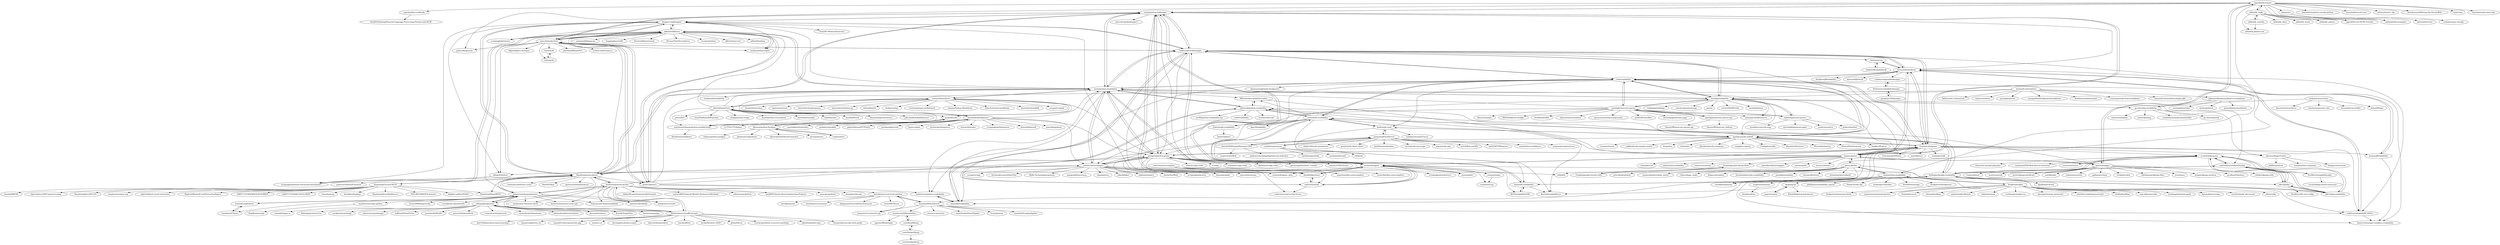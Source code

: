 digraph G {
"japerk/nltk3-cookbook" -> "PacktPublishing/Natural-Language-Processing-Python-and-NLTK"
"dragnet-org/dragnet" -> "adbar/trafilatura"
"dragnet-org/dragnet" -> "dalab/web2text"
"dragnet-org/dragnet" -> "seomoz/dragnet_data"
"dragnet-org/dragnet" -> "miso-belica/jusText"
"dragnet-org/dragnet" -> "misja/python-boilerpipe"
"dragnet-org/dragnet" -> "scrapinghub/extruct" ["e"=1]
"dragnet-org/dragnet" -> "scrapinghub/article-extraction-benchmark"
"dragnet-org/dragnet" -> "buriy/python-readability"
"dragnet-org/dragnet" -> "TeamHG-Memex/html-text" ["e"=1]
"dragnet-org/dragnet" -> "weblyzard/inscriptis"
"dragnet-org/dragnet" -> "fhamborg/news-please"
"dragnet-org/dragnet" -> "kohlschutter/boilerpipe"
"postlight/mercury-parser" -> "mozilla/readability"
"postlight/mercury-parser" -> "postlight/mercury-parser-api"
"postlight/mercury-parser" -> "luin/readability"
"postlight/mercury-parser" -> "nextapps-de/flexsearch" ["e"=1]
"postlight/mercury-parser" -> "pirate/ArchiveBox" ["e"=1]
"postlight/mercury-parser" -> "instantpage/instant.page" ["e"=1]
"postlight/mercury-parser" -> "ndaidong/article-parser"
"postlight/mercury-parser" -> "buriy/python-readability"
"postlight/mercury-parser" -> "klaussinani/qoa" ["e"=1]
"postlight/mercury-parser" -> "RSS-Bridge/rss-bridge" ["e"=1]
"postlight/mercury-parser" -> "codelucas/newspaper"
"postlight/mercury-parser" -> "ageitgey/node-unfluff"
"postlight/mercury-parser" -> "feedbin/feedbin" ["e"=1]
"postlight/mercury-parser" -> "domchristie/turndown" ["e"=1]
"postlight/mercury-parser" -> "spencermountain/compromise" ["e"=1]
"fhamborg/news-please" -> "fhamborg/Giveme5W1H"
"fhamborg/news-please" -> "codelucas/newspaper"
"fhamborg/news-please" -> "adbar/trafilatura"
"fhamborg/news-please" -> "fhamborg/NewsMTSC"
"fhamborg/news-please" -> "buriy/python-readability"
"fhamborg/news-please" -> "santhoshse7en/news-fetch"
"fhamborg/news-please" -> "commoncrawl/news-crawl" ["e"=1]
"fhamborg/news-please" -> "dragnet-org/dragnet"
"fhamborg/news-please" -> "flairNLP/flair" ["e"=1]
"fhamborg/news-please" -> "kotartemiy/pygooglenews"
"fhamborg/news-please" -> "scrapinghub/article-extraction-benchmark"
"fhamborg/news-please" -> "goose3/goose3"
"fhamborg/news-please" -> "miso-belica/jusText"
"fhamborg/news-please" -> "kotartemiy/newscatcher"
"fhamborg/news-please" -> "openeventdata/mordecai" ["e"=1]
"mattlisiv/newsapi-python" -> "SlapBot/newsapi"
"ageitgey/node-unfluff" -> "bndr/node-read"
"ageitgey/node-unfluff" -> "jbrooksuk/node-summary" ["e"=1]
"ageitgey/node-unfluff" -> "ruipgil/scraperjs" ["e"=1]
"ageitgey/node-unfluff" -> "luin/readability"
"ageitgey/node-unfluff" -> "Flolagale/mailin" ["e"=1]
"ageitgey/node-unfluff" -> "dbashford/textract" ["e"=1]
"ageitgey/node-unfluff" -> "Wisembly/basil.js" ["e"=1]
"ageitgey/node-unfluff" -> "GravityLabs/goose"
"ageitgey/node-unfluff" -> "NaturalNode/natural" ["e"=1]
"ageitgey/node-unfluff" -> "loadfive/Knwl.js" ["e"=1]
"ageitgey/node-unfluff" -> "wooorm/retext" ["e"=1]
"ageitgey/node-unfluff" -> "grangier/python-goose"
"ageitgey/node-unfluff" -> "cgiffard/node-simplecrawler" ["e"=1]
"ageitgey/node-unfluff" -> "duojs/duo" ["e"=1]
"ageitgey/node-unfluff" -> "rdio/jsfmt" ["e"=1]
"mozilla/readability" -> "luin/readability"
"mozilla/readability" -> "postlight/mercury-parser"
"mozilla/readability" -> "buriy/python-readability"
"mozilla/readability" -> "codelucas/newspaper"
"mozilla/readability" -> "automerge/automerge" ["e"=1]
"mozilla/readability" -> "ndaidong/article-parser"
"mozilla/readability" -> "kohlschutter/boilerpipe"
"mozilla/readability" -> "go-shiori/go-readability"
"mozilla/readability" -> "ageitgey/node-unfluff"
"mozilla/readability" -> "andreskrey/readability.php"
"mozilla/readability" -> "yjs/yjs" ["e"=1]
"mozilla/readability" -> "cure53/DOMPurify" ["e"=1]
"mozilla/readability" -> "mozilla/fathom" ["e"=1]
"mozilla/readability" -> "wallabag/wallabag" ["e"=1]
"mozilla/readability" -> "nextapps-de/flexsearch" ["e"=1]
"codelucas/newspaper" -> "grangier/python-goose"
"codelucas/newspaper" -> "buriy/python-readability"
"codelucas/newspaper" -> "sloria/TextBlob" ["e"=1]
"codelucas/newspaper" -> "clips/pattern" ["e"=1]
"codelucas/newspaper" -> "scrapinghub/portia" ["e"=1]
"codelucas/newspaper" -> "fhamborg/news-please"
"codelucas/newspaper" -> "binux/pyspider" ["e"=1]
"codelucas/newspaper" -> "joke2k/faker" ["e"=1]
"codelucas/newspaper" -> "explosion/spaCy" ["e"=1]
"codelucas/newspaper" -> "scrapy/scrapy" ["e"=1]
"codelucas/newspaper" -> "miso-belica/sumy" ["e"=1]
"codelucas/newspaper" -> "facebookresearch/fastText" ["e"=1]
"codelucas/newspaper" -> "RaRe-Technologies/gensim" ["e"=1]
"codelucas/newspaper" -> "seatgeek/fuzzywuzzy" ["e"=1]
"codelucas/newspaper" -> "nltk/nltk" ["e"=1]
"adbar/trafilatura" -> "scrapinghub/article-extraction-benchmark"
"adbar/trafilatura" -> "miso-belica/jusText"
"adbar/trafilatura" -> "dragnet-org/dragnet"
"adbar/trafilatura" -> "adbar/htmldate"
"adbar/trafilatura" -> "pemistahl/lingua-py" ["e"=1]
"adbar/trafilatura" -> "fhamborg/news-please"
"adbar/trafilatura" -> "buriy/python-readability"
"adbar/trafilatura" -> "weblyzard/inscriptis"
"adbar/trafilatura" -> "huggingface/setfit" ["e"=1]
"adbar/trafilatura" -> "DerwenAI/pytextrank" ["e"=1]
"adbar/trafilatura" -> "goose3/goose3"
"adbar/trafilatura" -> "HLasse/TextDescriptives" ["e"=1]
"adbar/trafilatura" -> "recognai/rubrix" ["e"=1]
"adbar/trafilatura" -> "scrapinghub/extruct" ["e"=1]
"adbar/trafilatura" -> "jfilter/clean-text" ["e"=1]
"stanzhai/Html2Article" -> "rainyear/cix-extractor-py"
"stanzhai/Html2Article" -> "srijiths/readabilityBUNDLE"
"stanzhai/Html2Article" -> "stanzhai/ScrapingSpider" ["e"=1]
"stanzhai/Html2Article" -> "marek-stoj/NReadability"
"stanzhai/Html2Article" -> "reorx/cx-extractor"
"stanzhai/Html2Article" -> "smartbooks/SmartSpider" ["e"=1]
"stanzhai/Html2Article" -> "chrislinan/cx-extractor-python"
"stanzhai/Html2Article" -> "Ivony/Jumony" ["e"=1]
"rodricios/eatiht" -> "datalib/libextract"
"rodricios/eatiht" -> "seomoz/dragnet"
"rodricios/eatiht" -> "rodricios/crawl-to-the-future"
"rodricios/eatiht" -> "kohlschutter/boilerpipe"
"aaronsw/html2text" -> "Alir3z4/html2text"
"aaronsw/html2text" -> "buriy/python-readability"
"aaronsw/html2text" -> "trentm/python-markdown2" ["e"=1]
"aaronsw/html2text" -> "gaojiuli/tomd"
"aaronsw/html2text" -> "waylan/Python-Markdown" ["e"=1]
"aaronsw/html2text" -> "grangier/python-goose"
"aaronsw/html2text" -> "domchristie/to-markdown" ["e"=1]
"aaronsw/html2text" -> "kennethreitz/tablib" ["e"=1]
"aaronsw/html2text" -> "scrapy/scrapely" ["e"=1]
"aaronsw/html2text" -> "kennethreitz/clint" ["e"=1]
"aaronsw/html2text" -> "lepture/mistune" ["e"=1]
"aaronsw/html2text" -> "kennethreitz/grequests" ["e"=1]
"aaronsw/html2text" -> "kennethreitz/inbox.py" ["e"=1]
"aaronsw/html2text" -> "defnull/bottle" ["e"=1]
"aaronsw/html2text" -> "webpy/webpy" ["e"=1]
"fnl/syntok" -> "fnl/segtok"
"kurtmckee/feedparser" -> "kurtmckee/listparser"
"kurtmckee/feedparser" -> "Alir3z4/html2text"
"kurtmckee/feedparser" -> "lkiesow/python-feedgen"
"kurtmckee/feedparser" -> "lemon24/reader"
"kurtmckee/feedparser" -> "codelucas/newspaper"
"kurtmckee/feedparser" -> "buriy/python-readability"
"kurtmckee/feedparser" -> "scrapinghub/dateparser" ["e"=1]
"kurtmckee/feedparser" -> "dateutil/dateutil" ["e"=1]
"kurtmckee/feedparser" -> "mmcdole/gofeed" ["e"=1]
"kurtmckee/feedparser" -> "grangier/python-goose"
"kurtmckee/feedparser" -> "martinblech/xmltodict" ["e"=1]
"kurtmckee/feedparser" -> "aerkalov/ebooklib" ["e"=1]
"kurtmckee/feedparser" -> "gabrielfalcao/HTTPretty" ["e"=1]
"kurtmckee/feedparser" -> "jazzband/pip-tools" ["e"=1]
"kurtmckee/feedparser" -> "hgrecco/pint" ["e"=1]
"luin/readability" -> "mozilla/readability"
"luin/readability" -> "buriy/python-readability"
"luin/readability" -> "arrix/node-readability"
"luin/readability" -> "kohlschutter/boilerpipe"
"luin/readability" -> "postlight/mercury-parser"
"luin/readability" -> "ageitgey/node-unfluff"
"luin/readability" -> "Tjatse/node-readability"
"luin/readability" -> "timbertson/python-readability"
"luin/readability" -> "karussell/snacktory"
"luin/readability" -> "GravityLabs/goose"
"luin/readability" -> "kingwkb/readability"
"luin/readability" -> "cantino/ruby-readability"
"luin/readability" -> "stanzhai/Html2Article"
"luin/readability" -> "danmactough/node-feedparser" ["e"=1]
"luin/readability" -> "bndr/node-read"
"ndaidong/article-parser" -> "microlinkhq/metascraper" ["e"=1]
"ndaidong/article-parser" -> "mozilla/readability"
"ndaidong/article-parser" -> "jcubic/sysend.js" ["e"=1]
"ndaidong/article-parser" -> "postlight/mercury-parser"
"ndaidong/article-parser" -> "jacktuck/unfurl" ["e"=1]
"ndaidong/article-parser" -> "lucafalasco/scroll-snap" ["e"=1]
"GravityLabs/goose" -> "karussell/snacktory"
"GravityLabs/goose" -> "srijiths/readabilityBUNDLE"
"GravityLabs/goose" -> "kohlschutter/boilerpipe"
"GravityLabs/goose" -> "grangier/python-goose"
"GravityLabs/goose" -> "jiminoc/goose"
"GravityLabs/goose" -> "seomoz/dragnet"
"GravityLabs/goose" -> "wuman/JReadability"
"GravityLabs/goose" -> "GravityLabs/HPaste" ["e"=1]
"GravityLabs/goose" -> "matth/juicer"
"GravityLabs/goose" -> "basis-technology-corp/Java-readability"
"GravityLabs/goose" -> "scalanlp/chalk" ["e"=1]
"GravityLabs/goose" -> "advancedlogic/GoOse"
"GravityLabs/goose" -> "scotteh/php-goose"
"GravityLabs/goose" -> "luin/readability"
"GravityLabs/goose" -> "ageitgey/node-unfluff"
"cantino/ruby-readability" -> "peterc/pismo"
"cantino/ruby-readability" -> "feedjira/feedjira"
"cantino/ruby-readability" -> "ssoper/summarize"
"cantino/ruby-readability" -> "skoji/gepub"
"cantino/ruby-readability" -> "phildionne/readability_parser"
"cantino/ruby-readability" -> "diasks2/ruby-nlp" ["e"=1]
"cantino/ruby-readability" -> "chriskite/anemone" ["e"=1]
"cantino/ruby-readability" -> "feedparser/feedparser"
"cantino/ruby-readability" -> "cardmagic/classifier" ["e"=1]
"cantino/ruby-readability" -> "YorickPeterse/oga" ["e"=1]
"luin/node-readability" -> "fb55/readabilitySAX"
"luin/node-readability" -> "arrix/node-readability"
"luin/node-readability" -> "Kerrick/readability-js"
"luin/node-readability" -> "feelinglucky/php-readability"
"wuman/JReadability" -> "karussell/snacktory"
"wuman/JReadability" -> "basis-technology-corp/Java-readability"
"kingwkb/readability" -> "timbertson/python-readability"
"kingwkb/readability" -> "gfxmonk/python-readability"
"mixmark-io/turndown" -> "deathau/markdownload" ["e"=1]
"mixmark-io/turndown" -> "crosstype/node-html-markdown"
"mixmark-io/turndown" -> "mixmark-io/turndown-plugin-gfm"
"mixmark-io/turndown" -> "helloworld-Co/html2md" ["e"=1]
"mixmark-io/turndown" -> "mdnice/sitdown"
"mixmark-io/turndown" -> "matthewwithanm/python-markdownify"
"mixmark-io/turndown" -> "postlight/parser"
"mixmark-io/turndown" -> "mozilla/readability"
"mixmark-io/turndown" -> "euangoddard/clipboard2markdown" ["e"=1]
"mixmark-io/turndown" -> "JohannesKaufmann/html-to-markdown"
"grangier/python-goose" -> "nvie/rq" ["e"=1]
"grangier/python-goose" -> "buriy/python-readability"
"grangier/python-goose" -> "codelucas/newspaper"
"grangier/python-goose" -> "rolando/scrapy-redis" ["e"=1]
"grangier/python-goose" -> "darkrho/scrapy-redis" ["e"=1]
"grangier/python-goose" -> "GravityLabs/goose"
"grangier/python-goose" -> "misja/python-boilerpipe"
"grangier/python-goose" -> "gnemoug/distribute_crawler" ["e"=1]
"grangier/python-goose" -> "xiaoxu193/PyTeaser" ["e"=1]
"grangier/python-goose" -> "rmax/scrapy-redis" ["e"=1]
"grangier/python-goose" -> "scrapinghub/portia" ["e"=1]
"grangier/python-goose" -> "miso-belica/sumy" ["e"=1]
"grangier/python-goose" -> "binux/pyspider" ["e"=1]
"grangier/python-goose" -> "sloria/TextBlob" ["e"=1]
"grangier/python-goose" -> "seomoz/dragnet"
"alfiopuglisi/guietta" -> "jbesomi/texthero" ["e"=1]
"alfiopuglisi/guietta" -> "KartikChugh/Otto" ["e"=1]
"alfiopuglisi/guietta" -> "hauntsaninja/pyp" ["e"=1]
"alfiopuglisi/guietta" -> "schenkd/nginx-ui" ["e"=1]
"alfiopuglisi/guietta" -> "kotartemiy/pygooglenews"
"alfiopuglisi/guietta" -> "fbdesignpro/sweetviz" ["e"=1]
"alfiopuglisi/guietta" -> "Rolstenhouse/unofficial-apis"
"alfiopuglisi/guietta" -> "nackjicholson/aiosql" ["e"=1]
"alfiopuglisi/guietta" -> "adamerose/pandasgui" ["e"=1]
"alfiopuglisi/guietta" -> "hoffstadt/DearPyGui" ["e"=1]
"alfiopuglisi/guietta" -> "pywebio/PyWebIO" ["e"=1]
"alfiopuglisi/guietta" -> "jorisschellekens/borb" ["e"=1]
"alfiopuglisi/guietta" -> "vinayak-mehta/present" ["e"=1]
"alfiopuglisi/guietta" -> "connorferster/handcalcs" ["e"=1]
"alfiopuglisi/guietta" -> "afroisalreadyinu/miniboss" ["e"=1]
"postlight/mercury-parser-api" -> "HenryQW/mercury_fulltext" ["e"=1]
"postlight/mercury-parser-api" -> "HenryQW/mercury-parser-api" ["e"=1]
"postlight/mercury-parser-api" -> "postlight/mercury-parser"
"JohannesKaufmann/html-to-markdown" -> "mattn/godown"
"JohannesKaufmann/html-to-markdown" -> "gomarkdown/markdown" ["e"=1]
"JohannesKaufmann/html-to-markdown" -> "suntong/html2md"
"JohannesKaufmann/html-to-markdown" -> "go-shiori/go-readability"
"arrix/node-readability" -> "feelinglucky/php-readability"
"arrix/node-readability" -> "luin/node-readability"
"arrix/node-readability" -> "Kerrick/readability-js"
"arrix/node-readability" -> "4poc/feedability"
"arrix/node-readability" -> "gfxmonk/python-readability"
"arrix/node-readability" -> "fb55/readabilitySAX"
"arrix/node-readability" -> "MHordecki/readability-redux"
"arrix/node-readability" -> "luin/readability"
"arrix/node-readability" -> "bndr/node-read"
"arrix/node-readability" -> "Tjatse/node-readability"
"arrix/node-readability" -> "kingwkb/readability"
"feelinglucky/php-readability" -> "arrix/node-readability"
"feelinglucky/php-readability" -> "j0k3r/php-readability"
"feelinglucky/php-readability" -> "andreskrey/readability.php"
"feelinglucky/php-readability" -> "scotteh/php-goose"
"feelinglucky/php-readability" -> "luin/node-readability"
"feelinglucky/php-readability" -> "gfxmonk/python-readability"
"feelinglucky/php-readability" -> "Kerrick/readability-js"
"feelinglucky/php-readability" -> "j0k3r/graby"
"feelinglucky/php-readability" -> "fguillot/picoFeed" ["e"=1]
"gfxmonk/python-readability" -> "MHordecki/readability-redux"
"gfxmonk/python-readability" -> "buriy/python-readability"
"gfxmonk/python-readability" -> "arrix/node-readability"
"gfxmonk/python-readability" -> "dcramer/decruft"
"gfxmonk/python-readability" -> "kingwkb/readability"
"gfxmonk/python-readability" -> "arc90/python-readability-api"
"gfxmonk/python-readability" -> "srid/readability"
"Iceloof/GoogleNews" -> "ranahaani/GNews"
"Iceloof/GoogleNews" -> "kotartemiy/pygooglenews"
"kotartemiy/newscatcher" -> "kotartemiy/pygooglenews"
"kotartemiy/newscatcher" -> "codelucas/newspaper"
"kotartemiy/newscatcher" -> "man-group/dtale" ["e"=1]
"kotartemiy/newscatcher" -> "alexgolec/tda-api" ["e"=1]
"kotartemiy/newscatcher" -> "kotartemiy/extract-news-api"
"kotartemiy/newscatcher" -> "hudson-and-thames/mlfinlab" ["e"=1]
"kotartemiy/newscatcher" -> "Rolstenhouse/unofficial-apis"
"kotartemiy/newscatcher" -> "DidierRLopes/GamestonkTerminal" ["e"=1]
"kotartemiy/newscatcher" -> "cantaro86/Financial-Models-Numerical-Methods" ["e"=1]
"kotartemiy/newscatcher" -> "mherrmann/helium" ["e"=1]
"kotartemiy/newscatcher" -> "harttraveller/finlib"
"kotartemiy/newscatcher" -> "san089/Udacity-Data-Engineering-Projects" ["e"=1]
"kotartemiy/newscatcher" -> "alfiopuglisi/guietta"
"kotartemiy/newscatcher" -> "fhamborg/news-please"
"kotartemiy/newscatcher" -> "polakowo/vectorbt" ["e"=1]
"lkiesow/python-feedgen" -> "svpino/rfeed"
"lkiesow/python-feedgen" -> "tobinus/python-podgen"
"lkiesow/python-feedgen" -> "jakubroztocil/podcats"
"lkiesow/python-feedgen" -> "kurtmckee/feedparser"
"lkiesow/python-feedgen" -> "albertobeta/PodcastGenerator"
"lkiesow/python-feedgen" -> "pictuga/morss" ["e"=1]
"kotartemiy/pygooglenews" -> "kotartemiy/newscatcher"
"kotartemiy/pygooglenews" -> "Iceloof/GoogleNews"
"kotartemiy/pygooglenews" -> "ranahaani/GNews"
"kotartemiy/pygooglenews" -> "alfiopuglisi/guietta"
"kotartemiy/pygooglenews" -> "Rolstenhouse/unofficial-apis"
"kotartemiy/pygooglenews" -> "fhamborg/news-please"
"kotartemiy/pygooglenews" -> "kotartemiy/extract-news-api"
"kotartemiy/pygooglenews" -> "adbar/trafilatura"
"kotartemiy/pygooglenews" -> "polakowo/vectorbt" ["e"=1]
"kotartemiy/pygooglenews" -> "socialpoint-labs/sheetfu" ["e"=1]
"kotartemiy/pygooglenews" -> "harttraveller/finlib"
"kotartemiy/pygooglenews" -> "hudson-and-thames/mlfinlab" ["e"=1]
"kotartemiy/pygooglenews" -> "mattlisiv/newsapi-python"
"kotartemiy/pygooglenews" -> "GeneralMills/pytrends" ["e"=1]
"kotartemiy/pygooglenews" -> "santhoshse7en/news-fetch"
"Rolstenhouse/unofficial-apis" -> "manojVivek/responsively-app" ["e"=1]
"Rolstenhouse/unofficial-apis" -> "xz/new.css" ["e"=1]
"Rolstenhouse/unofficial-apis" -> "kevinzg/facebook-scraper" ["e"=1]
"Rolstenhouse/unofficial-apis" -> "fpereiro/backendlore" ["e"=1]
"Rolstenhouse/unofficial-apis" -> "alfiopuglisi/guietta"
"Rolstenhouse/unofficial-apis" -> "kotartemiy/pygooglenews"
"Rolstenhouse/unofficial-apis" -> "kotartemiy/newscatcher"
"Rolstenhouse/unofficial-apis" -> "f-prime/Blunt" ["e"=1]
"Rolstenhouse/unofficial-apis" -> "luruke/browser-2020" ["e"=1]
"Rolstenhouse/unofficial-apis" -> "plotly/falcon" ["e"=1]
"Rolstenhouse/unofficial-apis" -> "veeral-patel/how-to-secure-anything" ["e"=1]
"Rolstenhouse/unofficial-apis" -> "adminho/public-apis"
"Rolstenhouse/unofficial-apis" -> "lvarayut/javascript-style-guide" ["e"=1]
"Rolstenhouse/unofficial-apis" -> "knrt10/kubernetes-basicLearning" ["e"=1]
"Rolstenhouse/unofficial-apis" -> "bansal-io/pattern.css" ["e"=1]
"dat/pyner" -> "dat/stanford-ner"
"dat/pyner" -> "vu3jej/scrapy-corenlp"
"goose3/goose3" -> "grangier/python-goose"
"goose3/goose3" -> "buriy/python-readability"
"goose3/goose3" -> "miso-belica/jusText"
"goose3/goose3" -> "adbar/trafilatura"
"goose3/goose3" -> "misja/python-boilerpipe"
"goose3/goose3" -> "chrislinan/cx-extractor-python"
"goose3/goose3" -> "timbertson/python-readability"
"scotteh/php-goose" -> "andreskrey/readability.php"
"scotteh/php-goose" -> "j0k3r/graby"
"scotteh/php-goose" -> "j0k3r/php-readability"
"scotteh/php-goose" -> "zackslash/PHP-Web-Article-Extractor"
"scotteh/php-goose" -> "feelinglucky/php-readability"
"scotteh/php-goose" -> "essence/essence" ["e"=1]
"scotteh/php-goose" -> "fivefilters/readability.php"
"scotteh/php-goose" -> "Donatello-za/rake-php-plus" ["e"=1]
"gaojiuli/tomd" -> "LCTT/LCTT-Helper"
"gaojiuli/tomd" -> "matthewwithanm/python-markdownify"
"gaojiuli/tomd" -> "aaronsw/html2text"
"buriy/python-readability" -> "grangier/python-goose"
"buriy/python-readability" -> "gfxmonk/python-readability"
"buriy/python-readability" -> "misja/python-boilerpipe"
"buriy/python-readability" -> "codelucas/newspaper"
"buriy/python-readability" -> "luin/readability"
"buriy/python-readability" -> "mozilla/readability"
"buriy/python-readability" -> "MHordecki/readability-redux"
"buriy/python-readability" -> "kingwkb/readability"
"buriy/python-readability" -> "seomoz/dragnet"
"buriy/python-readability" -> "timbertson/python-readability"
"buriy/python-readability" -> "aaronsw/html2text"
"buriy/python-readability" -> "adbar/trafilatura"
"buriy/python-readability" -> "fhamborg/news-please"
"buriy/python-readability" -> "kohlschutter/boilerpipe"
"buriy/python-readability" -> "bookieio/breadability"
"zachlatta/postman" -> "zachlatta/bitroad"
"zachlatta/postman" -> "rif/spark" ["e"=1]
"zachlatta/postman" -> "jazzychad/PushServer"
"zachlatta/postman" -> "zachlatta/geodude"
"kohlschutter/boilerpipe" -> "misja/python-boilerpipe"
"kohlschutter/boilerpipe" -> "GravityLabs/goose"
"kohlschutter/boilerpipe" -> "luin/readability"
"kohlschutter/boilerpipe" -> "rodricios/eatiht"
"kohlschutter/boilerpipe" -> "karussell/snacktory"
"kohlschutter/boilerpipe" -> "seomoz/dragnet"
"kohlschutter/boilerpipe" -> "miso-belica/jusText"
"kohlschutter/boilerpipe" -> "buriy/python-readability"
"kohlschutter/boilerpipe" -> "grangier/python-goose"
"kohlschutter/boilerpipe" -> "datalib/libextract"
"kohlschutter/boilerpipe" -> "chimbori/crux"
"kohlschutter/boilerpipe" -> "mozilla/readability"
"kohlschutter/boilerpipe" -> "srijiths/readabilityBUNDLE"
"kohlschutter/boilerpipe" -> "dragnet-org/dragnet"
"kohlschutter/boilerpipe" -> "ageitgey/node-unfluff"
"skoji/gepub" -> "jugyo/eeepub"
"skoji/gepub" -> "KitaitiMakoto/epub-parser"
"chrislinan/cx-extractor-python" -> "kingname/GeneralNewsExtractor" ["e"=1]
"chrislinan/cx-extractor-python" -> "rainyear/cix-extractor-py"
"chrislinan/cx-extractor-python" -> "chrislinan/cx-extractor"
"chrislinan/cx-extractor-python" -> "howie6879/ruia" ["e"=1]
"chrislinan/cx-extractor-python" -> "stanzhai/Html2Article"
"chrislinan/cx-extractor-python" -> "fate0/getproxy" ["e"=1]
"Alir3z4/html2text" -> "aaronsw/html2text"
"Alir3z4/html2text" -> "mozilla/bleach" ["e"=1]
"Alir3z4/html2text" -> "buriy/python-readability"
"Alir3z4/html2text" -> "matthewwithanm/python-markdownify"
"Alir3z4/html2text" -> "kurtmckee/feedparser"
"Alir3z4/html2text" -> "deanmalmgren/textract" ["e"=1]
"Alir3z4/html2text" -> "gaojiuli/tomd"
"Alir3z4/html2text" -> "john-kurkowski/tldextract" ["e"=1]
"Alir3z4/html2text" -> "adbar/trafilatura"
"Alir3z4/html2text" -> "gruns/furl" ["e"=1]
"Alir3z4/html2text" -> "html5lib/html5lib-python" ["e"=1]
"Alir3z4/html2text" -> "ahupp/python-magic" ["e"=1]
"Alir3z4/html2text" -> "ztane/python-Levenshtein" ["e"=1]
"Alir3z4/html2text" -> "peterbe/premailer" ["e"=1]
"Alir3z4/html2text" -> "linkedin/shiv" ["e"=1]
"svpino/rfeed" -> "lkiesow/python-feedgen"
"rodricios/autocomplete" -> "seperman/fast-autocomplete"
"rodricios/autocomplete" -> "rodricios/crawl-to-the-future"
"rodricios/autocomplete" -> "wearefair/fast-autocomplete"
"rodricios/autocomplete" -> "rodricios/eatiht"
"rodricios/autocomplete" -> "datalib/libextract"
"seomoz/dragnet" -> "rodricios/eatiht"
"seomoz/dragnet" -> "ziyan/spider"
"seomoz/dragnet" -> "srijiths/readabilityBUNDLE"
"seomoz/dragnet" -> "datalib/libextract"
"seomoz/dragnet" -> "misja/python-boilerpipe"
"seomoz/dragnet" -> "seomoz/dragnet_data"
"seomoz/dragnet" -> "buriy/python-readability"
"seomoz/dragnet" -> "GravityLabs/goose"
"seomoz/dragnet" -> "scrapinghub/webstruct" ["e"=1]
"seomoz/dragnet" -> "seomoz/reppy"
"seomoz/dragnet" -> "grangier/python-goose"
"seomoz/dragnet" -> "dalab/web2text"
"seomoz/dragnet" -> "kohlschutter/boilerpipe"
"seomoz/dragnet" -> "seomoz/url-py"
"lindylearn/unclutter" -> "go-shiori/go-readability"
"lindylearn/unclutter" -> "clmnin/summarize.site" ["e"=1]
"lindylearn/unclutter" -> "bensadeh/circumflex" ["e"=1]
"lindylearn/unclutter" -> "julien040/gut" ["e"=1]
"lindylearn/unclutter" -> "dessant/web-archives" ["e"=1]
"andreskrey/readability.php" -> "scotteh/php-goose"
"andreskrey/readability.php" -> "j0k3r/php-readability"
"andreskrey/readability.php" -> "feelinglucky/php-readability"
"andreskrey/readability.php" -> "j0k3r/graby"
"andreskrey/readability.php" -> "fivefilters/readability.php"
"bndr/node-read" -> "ageitgey/node-unfluff"
"bndr/node-read" -> "arrix/node-readability"
"bndr/node-read" -> "luin/node-readability"
"bndr/node-read" -> "jazzychad/PushServer"
"bndr/node-read" -> "holidayextras/hxTracer" ["e"=1]
"nltk/nltk_book" -> "nltk/nltk.github.com"
"nltk/nltk_book" -> "nltk/nltk_contrib"
"nltk/nltk_book" -> "nltk/nltk_data" ["e"=1]
"nltk/nltk_book" -> "nltk/nltk_teach"
"nltk/nltk_book" -> "japerk/nltk-trainer"
"nltk/nltk_book" -> "japerk/PyCon-NLTK-Tutorial"
"nltk/nltk_book" -> "nltk/nltk_papers"
"nltk/nltk_book" -> "sujitpal/nltk-examples"
"fhamborg/Giveme5W1H" -> "fhamborg/news-please"
"fhamborg/Giveme5W1H" -> "nlpcl-lab/bert-event-extraction" ["e"=1]
"fhamborg/Giveme5W1H" -> "fhamborg/NewsMTSC"
"fhamborg/Giveme5W1H" -> "BaptisteBlouin/EventExtractionPapers" ["e"=1]
"fhamborg/Giveme5W1H" -> "lx865712528/EMNLP2018-JMEE" ["e"=1]
"fhamborg/Giveme5W1H" -> "lx865712528/ACL2019-ODEE" ["e"=1]
"fhamborg/Giveme5W1H" -> "xinyadu/eeqa" ["e"=1]
"fhamborg/Giveme5W1H" -> "dwadden/dygiepp" ["e"=1]
"fhamborg/Giveme5W1H" -> "fhamborg/NewsBirdServer"
"fhamborg/Giveme5W1H" -> "THU-KEG/MAVEN-dataset" ["e"=1]
"fhamborg/Giveme5W1H" -> "dolphin-zs/Doc2EDAG" ["e"=1]
"fhamborg/Giveme5W1H" -> "thunlp/HMEAE" ["e"=1]
"fhamborg/Giveme5W1H" -> "nlpcl-lab/ace2005-preprocessing" ["e"=1]
"fhamborg/Giveme5W1H" -> "fhamborg/NewsWCL50"
"fhamborg/Giveme5W1H" -> "raspberryice/gen-arg" ["e"=1]
"apresta/tagger" -> "gcollazo/Fabulous" ["e"=1]
"apresta/tagger" -> "jiminoc/goose"
"apresta/tagger" -> "coleifer/django-utils"
"apresta/tagger" -> "japerk/nltk-trainer"
"apresta/tagger" -> "tow/sunburnt" ["e"=1]
"apresta/tagger" -> "muricoca/crab" ["e"=1]
"apresta/tagger" -> "ptone/django-predicate"
"apresta/tagger" -> "amoffat/pbs" ["e"=1]
"apresta/tagger" -> "sebastien/cuisine" ["e"=1]
"apresta/tagger" -> "agiliq/merchant" ["e"=1]
"apresta/tagger" -> "Greplin/scales" ["e"=1]
"apresta/tagger" -> "ridethepony/django-fiber" ["e"=1]
"apresta/tagger" -> "nvie/times" ["e"=1]
"apresta/tagger" -> "mtigas/django-medusa" ["e"=1]
"apresta/tagger" -> "gfxmonk/python-readability"
"jazzychad/PushServer" -> "Smile-SA/node-pushserver" ["e"=1]
"jazzychad/PushServer" -> "deivuh/DODropletManager-OSX"
"jazzychad/PushServer" -> "zachlatta/postman"
"jazzychad/PushServer" -> "grant/swift-cheat-sheet" ["e"=1]
"jazzychad/PushServer" -> "JoshData/mailinabox" ["e"=1]
"jazzychad/PushServer" -> "nicola/node-imessage"
"jazzychad/PushServer" -> "argon/node-apn" ["e"=1]
"jazzychad/PushServer" -> "bndr/node-read"
"jazzychad/PushServer" -> "mttrb/BeaconOSX" ["e"=1]
"jazzychad/PushServer" -> "nst/STHTTPRequest" ["e"=1]
"jazzychad/PushServer" -> "sendwithus/confidence" ["e"=1]
"jazzychad/PushServer" -> "cryptocat/cryptocat-ios" ["e"=1]
"ranahaani/GNews" -> "Iceloof/GoogleNews"
"misja/python-boilerpipe" -> "kohlschutter/boilerpipe"
"misja/python-boilerpipe" -> "miso-belica/jusText"
"misja/python-boilerpipe" -> "buriy/python-readability"
"misja/python-boilerpipe" -> "seomoz/dragnet"
"misja/python-boilerpipe" -> "grangier/python-goose"
"misja/python-boilerpipe" -> "slaveofcode/boilerpipe3"
"misja/python-boilerpipe" -> "datalib/libextract"
"misja/python-boilerpipe" -> "dragnet-org/dragnet"
"misja/python-boilerpipe" -> "rodricios/eatiht"
"misja/python-boilerpipe" -> "goose3/goose3"
"misja/python-boilerpipe" -> "jiminoc/goose"
"misja/python-boilerpipe" -> "japerk/nltk-trainer"
"misja/python-boilerpipe" -> "karussell/snacktory"
"japerk/nltk-trainer" -> "dasmith/stanford-corenlp-python" ["e"=1]
"japerk/nltk-trainer" -> "japerk/nltk3-cookbook"
"japerk/nltk-trainer" -> "nltk/nltk_book"
"japerk/nltk-trainer" -> "apresta/tagger"
"japerk/nltk-trainer" -> "japerk/PyCon-NLTK-Tutorial"
"japerk/nltk-trainer" -> "knowitall/reverb-core"
"japerk/nltk-trainer" -> "sujitpal/nltk-examples"
"japerk/nltk-trainer" -> "misja/python-boilerpipe"
"japerk/nltk-trainer" -> "dat/pyner"
"japerk/nltk-trainer" -> "aritter/twitter_nlp" ["e"=1]
"japerk/nltk-trainer" -> "ptwobrussell/Mining-the-Social-Web" ["e"=1]
"japerk/nltk-trainer" -> "piskvorky/gensim" ["e"=1]
"japerk/nltk-trainer" -> "kvh/ramp" ["e"=1]
"japerk/nltk-trainer" -> "brendano/ark-tweet-nlp" ["e"=1]
"japerk/nltk-trainer" -> "nltk/nltk" ["e"=1]
"jiminoc/goose" -> "karussell/snacktory"
"jiminoc/goose" -> "GravityLabs/goose"
"jiminoc/goose" -> "peterc/pismo"
"jiminoc/goose" -> "apresta/tagger"
"jiminoc/goose" -> "arrix/node-readability"
"jiminoc/goose" -> "buriy/python-readability"
"jiminoc/goose" -> "robey/kestrel" ["e"=1]
"jiminoc/goose" -> "gfxmonk/python-readability"
"jiminoc/goose" -> "joehewitt/scrollability" ["e"=1]
"jiminoc/goose" -> "twitter/cassovary" ["e"=1]
"jiminoc/goose" -> "yostudios/Spritemapper" ["e"=1]
"jiminoc/goose" -> "misja/python-boilerpipe"
"jiminoc/goose" -> "Greplin/greplin-bloom-filter"
"jiminoc/goose" -> "mesos/spark" ["e"=1]
"jiminoc/goose" -> "newsyc/newsyc" ["e"=1]
"fnl/segtok" -> "fnl/syntok"
"MHordecki/readability-redux" -> "gfxmonk/python-readability"
"MHordecki/readability-redux" -> "Kerrick/readability-js"
"karussell/snacktory" -> "wuman/JReadability"
"karussell/snacktory" -> "chimbori/crux"
"karussell/snacktory" -> "basis-technology-corp/Java-readability"
"karussell/snacktory" -> "srijiths/readabilityBUNDLE"
"karussell/snacktory" -> "GravityLabs/goose"
"karussell/snacktory" -> "jiminoc/goose"
"karussell/snacktory" -> "ifesdjeen/jReadability"
"karussell/snacktory" -> "kohlschutter/boilerpipe"
"karussell/snacktory" -> "vanduynslagerp/boilerpipe"
"karussell/snacktory" -> "karussell/Jetwick"
"karussell/snacktory" -> "luin/readability"
"peterc/pismo" -> "cantino/ruby-readability"
"peterc/pismo" -> "seamusabshere/data_miner" ["e"=1]
"peterc/pismo" -> "felipecsl/wombat" ["e"=1]
"peterc/pismo" -> "jaimeiniesta/metainspector" ["e"=1]
"peterc/pismo" -> "iterationlabs/ruby-readability"
"peterc/pismo" -> "jiminoc/goose"
"peterc/pismo" -> "joeyAghion/spidey"
"peterc/pismo" -> "louismullie/treat" ["e"=1]
"peterc/pismo" -> "stewartmckee/cobweb" ["e"=1]
"peterc/pismo" -> "chriskite/anemone" ["e"=1]
"peterc/pismo" -> "provideal/tabulatr" ["e"=1]
"peterc/pismo" -> "blatyo/page_rankr"
"datalib/libextract" -> "rodricios/eatiht"
"datalib/libextract" -> "seomoz/dragnet"
"datalib/libextract" -> "misja/python-boilerpipe"
"marek-stoj/NReadability" -> "ceee/ReadSharp"
"marek-stoj/NReadability" -> "oganix/NBoilerpipe"
"timbertson/python-readability" -> "kingwkb/readability"
"advancedlogic/GoOse" -> "thatguystone/swan"
"advancedlogic/GoOse" -> "JalfResi/justext"
"advancedlogic/GoOse" -> "urandom/text-summary"
"go-shiori/go-readability" -> "go-shiori/obelisk"
"go-shiori/go-readability" -> "cixtor/readability"
"go-shiori/go-readability" -> "advancedlogic/GoOse"
"go-shiori/go-readability" -> "rylans/getlang" ["e"=1]
"go-shiori/go-readability" -> "markusmobius/go-domdistiller"
"j0k3r/graby" -> "j0k3r/php-readability"
"j0k3r/graby" -> "scotteh/php-goose"
"j0k3r/graby" -> "fivefilters/ftr-site-config" ["e"=1]
"j0k3r/graby" -> "andreskrey/readability.php"
"miso-belica/jusText" -> "misja/python-boilerpipe"
"miso-belica/jusText" -> "adbar/trafilatura"
"miso-belica/jusText" -> "dalab/web2text"
"miso-belica/jusText" -> "dragnet-org/dragnet"
"miso-belica/jusText" -> "dkpro/dkpro-c4corpus"
"miso-belica/jusText" -> "fnl/segtok"
"miso-belica/jusText" -> "jmriebold/BoilerPy3"
"miso-belica/jusText" -> "kohlschutter/boilerpipe"
"miso-belica/jusText" -> "fnl/syntok"
"miso-belica/jusText" -> "piskvorky/gensim" ["e"=1]
"miso-belica/jusText" -> "goose3/goose3"
"miso-belica/jusText" -> "weblyzard/inscriptis"
"miso-belica/jusText" -> "webrecorder/warcio" ["e"=1]
"dalab/web2text" -> "canetcesc/AuthorExtractor"
"scrapinghub/article-extraction-benchmark" -> "adbar/trafilatura"
"ceee/PocketSharp" -> "ceee/ReadSharp"
"ceee/PocketSharp" -> "ceee/FeedlySharp"
"feedjira/feedjira" -> "cantino/ruby-readability"
"feedjira/feedjira" -> "jaimeiniesta/metainspector" ["e"=1]
"feedjira/feedjira" -> "damog/feedbag"
"feedjira/feedjira" -> "amatriain/feedbunch"
"feedjira/feedjira" -> "radar/paranoia" ["e"=1]
"feedjira/feedjira" -> "cardmagic/simple-rss"
"feedjira/feedjira" -> "kjvarga/sitemap_generator" ["e"=1]
"feedjira/feedjira" -> "charlotte-ruby/impressionist" ["e"=1]
"feedjira/feedjira" -> "dwillis/feedbag"
"feedjira/feedjira" -> "anycable/anycable" ["e"=1]
"feedjira/feedjira" -> "minimagick/minimagick" ["e"=1]
"feedjira/feedjira" -> "kpumuk/meta-tags" ["e"=1]
"feedjira/feedjira" -> "excid3/simple_discussion" ["e"=1]
"feedjira/feedjira" -> "elabs/refile" ["e"=1]
"feedjira/feedjira" -> "fnando/browser" ["e"=1]
"feedparser/feedparser" -> "feedparser/awesome-feeds"
"nltk/nltk_contrib" -> "nltk/nltk.github.com"
"nltk/nltk_contrib" -> "nltk/nltk_book"
"deivuh/DODropletManager-OSX" -> "jazzychad/PushServer"
"deivuh/DODropletManager-OSX" -> "casperstorm/Bob"
"deivuh/DODropletManager-OSX" -> "andrewsomething/digitalocean-indicator"
"dankito/Readability4J" -> "chimbori/crux"
"Tjatse/node-readability" -> "Tjatse/spider2"
"matthewwithanm/python-markdownify" -> "gaojiuli/tomd"
"matthewwithanm/python-markdownify" -> "dlon/html2markdown"
"chimbori/crux" -> "dankito/Readability4J"
"chimbori/crux" -> "karussell/snacktory"
"ceee/ReadSharp" -> "ceee/PocketSharp"
"ceee/ReadSharp" -> "marek-stoj/NReadability"
"ziyan/spider" -> "seomoz/dragnet"
"j0k3r/php-readability" -> "j0k3r/graby"
"j0k3r/php-readability" -> "andreskrey/readability.php"
"j0k3r/php-readability" -> "scotteh/php-goose"
"j0k3r/php-readability" -> "feelinglucky/php-readability"
"fivefilters/readability.php" -> "crscheid/php-article-extractor"
"jugyo/eeepub" -> "skoji/gepub"
"fb55/readabilitySAX" -> "luin/node-readability"
"srijiths/readabilityBUNDLE" -> "basis-technology-corp/Java-readability"
"srijiths/readabilityBUNDLE" -> "karussell/snacktory"
"seomoz/reppy" -> "seomoz/url-py"
"Greplin/greplin-bloom-filter" -> "Greplin/greplin-lucene-utils"
"ssoper/summarize" -> "deepfryed/ots"
"gregbayer/boilerpipe" -> "Netbreeze-GmbH/boilerpipe"
"Netbreeze-GmbH/boilerpipe" -> "vanduynslagerp/boilerpipe"
"Netbreeze-GmbH/boilerpipe" -> "gregbayer/boilerpipe"
"vanduynslagerp/boilerpipe" -> "Netbreeze-GmbH/boilerpipe"
"Greplin/greplin-lucene-utils" -> "Greplin/greplin-bloom-filter"
"japerk/nltk3-cookbook" ["l"="19.992,2.663"]
"PacktPublishing/Natural-Language-Processing-Python-and-NLTK" ["l"="19.959,2.655"]
"dragnet-org/dragnet" ["l"="20.143,2.508"]
"adbar/trafilatura" ["l"="20.145,2.469"]
"dalab/web2text" ["l"="20.101,2.531"]
"seomoz/dragnet_data" ["l"="20.138,2.534"]
"miso-belica/jusText" ["l"="20.119,2.512"]
"misja/python-boilerpipe" ["l"="20.15,2.57"]
"scrapinghub/extruct" ["l"="16.396,5.715"]
"scrapinghub/article-extraction-benchmark" ["l"="20.117,2.465"]
"buriy/python-readability" ["l"="20.209,2.534"]
"TeamHG-Memex/html-text" ["l"="16.473,5.745"]
"weblyzard/inscriptis" ["l"="20.106,2.487"]
"fhamborg/news-please" ["l"="20.133,2.437"]
"kohlschutter/boilerpipe" ["l"="20.193,2.564"]
"postlight/mercury-parser" ["l"="20.333,2.559"]
"mozilla/readability" ["l"="20.297,2.54"]
"postlight/mercury-parser-api" ["l"="20.383,2.559"]
"luin/readability" ["l"="20.267,2.6"]
"nextapps-de/flexsearch" ["l"="26.154,-26.13"]
"pirate/ArchiveBox" ["l"="-32.881,-22.977"]
"instantpage/instant.page" ["l"="22.383,-26.584"]
"ndaidong/article-parser" ["l"="20.357,2.527"]
"klaussinani/qoa" ["l"="25.78,-25.95"]
"RSS-Bridge/rss-bridge" ["l"="-29.542,-20.687"]
"codelucas/newspaper" ["l"="20.232,2.453"]
"ageitgey/node-unfluff" ["l"="20.297,2.602"]
"feedbin/feedbin" ["l"="-29.639,-20.809"]
"domchristie/turndown" ["l"="21.303,-33.393"]
"spencermountain/compromise" ["l"="28.053,27.512"]
"fhamborg/Giveme5W1H" ["l"="20.069,2.427"]
"fhamborg/NewsMTSC" ["l"="20.094,2.421"]
"santhoshse7en/news-fetch" ["l"="20.091,2.392"]
"commoncrawl/news-crawl" ["l"="25.381,-19.816"]
"flairNLP/flair" ["l"="29.703,32.533"]
"kotartemiy/pygooglenews" ["l"="20.071,2.354"]
"goose3/goose3" ["l"="20.17,2.507"]
"kotartemiy/newscatcher" ["l"="20.114,2.352"]
"openeventdata/mordecai" ["l"="29.59,32.751"]
"mattlisiv/newsapi-python" ["l"="19.99,2.313"]
"SlapBot/newsapi" ["l"="19.957,2.294"]
"bndr/node-read" ["l"="20.348,2.669"]
"jbrooksuk/node-summary" ["l"="27.99,27.291"]
"ruipgil/scraperjs" ["l"="10.303,-33.879"]
"Flolagale/mailin" ["l"="-27.37,-23.766"]
"dbashford/textract" ["l"="24.808,4.033"]
"Wisembly/basil.js" ["l"="10.415,-33.873"]
"GravityLabs/goose" ["l"="20.232,2.599"]
"NaturalNode/natural" ["l"="28.101,27.505"]
"loadfive/Knwl.js" ["l"="10.465,-33.813"]
"wooorm/retext" ["l"="28.069,27.344"]
"grangier/python-goose" ["l"="20.208,2.506"]
"cgiffard/node-simplecrawler" ["l"="11.892,-31.894"]
"duojs/duo" ["l"="10.395,-33.911"]
"rdio/jsfmt" ["l"="11.632,-32.16"]
"automerge/automerge" ["l"="26.391,-26.223"]
"go-shiori/go-readability" ["l"="20.45,2.527"]
"andreskrey/readability.php" ["l"="20.309,2.715"]
"yjs/yjs" ["l"="26.586,-26.077"]
"cure53/DOMPurify" ["l"="26.201,-26.347"]
"mozilla/fathom" ["l"="13.823,-34.299"]
"wallabag/wallabag" ["l"="-32.817,-22.896"]
"sloria/TextBlob" ["l"="29.822,32.79"]
"clips/pattern" ["l"="27.254,33.866"]
"scrapinghub/portia" ["l"="16.191,5.717"]
"binux/pyspider" ["l"="22.584,4.504"]
"joke2k/faker" ["l"="23.026,4.174"]
"explosion/spaCy" ["l"="29.888,32.736"]
"scrapy/scrapy" ["l"="22.724,4.445"]
"miso-belica/sumy" ["l"="28.43,33.565"]
"facebookresearch/fastText" ["l"="30.048,32.705"]
"RaRe-Technologies/gensim" ["l"="29.945,32.756"]
"seatgeek/fuzzywuzzy" ["l"="29.592,32.784"]
"nltk/nltk" ["l"="29.92,32.821"]
"adbar/htmldate" ["l"="20.094,2.456"]
"pemistahl/lingua-py" ["l"="29.473,32.541"]
"huggingface/setfit" ["l"="29.513,32.509"]
"DerwenAI/pytextrank" ["l"="28.492,33.58"]
"HLasse/TextDescriptives" ["l"="29.398,32.517"]
"recognai/rubrix" ["l"="29.535,32.529"]
"jfilter/clean-text" ["l"="29.556,32.554"]
"stanzhai/Html2Article" ["l"="20.328,2.491"]
"rainyear/cix-extractor-py" ["l"="20.339,2.456"]
"srijiths/readabilityBUNDLE" ["l"="20.229,2.563"]
"stanzhai/ScrapingSpider" ["l"="22.665,19.569"]
"marek-stoj/NReadability" ["l"="20.423,2.436"]
"reorx/cx-extractor" ["l"="20.362,2.476"]
"smartbooks/SmartSpider" ["l"="22.649,19.59"]
"chrislinan/cx-extractor-python" ["l"="20.299,2.467"]
"Ivony/Jumony" ["l"="22.819,19.357"]
"rodricios/eatiht" ["l"="20.131,2.59"]
"datalib/libextract" ["l"="20.118,2.575"]
"seomoz/dragnet" ["l"="20.161,2.554"]
"rodricios/crawl-to-the-future" ["l"="20.082,2.604"]
"aaronsw/html2text" ["l"="20.194,2.416"]
"Alir3z4/html2text" ["l"="20.225,2.395"]
"trentm/python-markdown2" ["l"="21.638,5.366"]
"gaojiuli/tomd" ["l"="20.229,2.354"]
"waylan/Python-Markdown" ["l"="21.676,5.431"]
"domchristie/to-markdown" ["l"="21.304,-33.621"]
"kennethreitz/tablib" ["l"="22.563,4.061"]
"scrapy/scrapely" ["l"="16.324,5.675"]
"kennethreitz/clint" ["l"="22.522,4.044"]
"lepture/mistune" ["l"="21.624,5.415"]
"kennethreitz/grequests" ["l"="22.522,3.934"]
"kennethreitz/inbox.py" ["l"="22.415,4.012"]
"defnull/bottle" ["l"="22.439,4.046"]
"webpy/webpy" ["l"="22.497,4.208"]
"fnl/syntok" ["l"="20.048,2.493"]
"fnl/segtok" ["l"="20.046,2.515"]
"kurtmckee/feedparser" ["l"="20.271,2.391"]
"kurtmckee/listparser" ["l"="20.307,2.376"]
"lkiesow/python-feedgen" ["l"="20.305,2.296"]
"lemon24/reader" ["l"="20.32,2.345"]
"scrapinghub/dateparser" ["l"="16.369,5.741"]
"dateutil/dateutil" ["l"="22.824,3.799"]
"mmcdole/gofeed" ["l"="-13.104,1.783"]
"martinblech/xmltodict" ["l"="22.551,4.102"]
"aerkalov/ebooklib" ["l"="-11.305,-19.688"]
"gabrielfalcao/HTTPretty" ["l"="22.558,3.894"]
"jazzband/pip-tools" ["l"="23.041,3.89"]
"hgrecco/pint" ["l"="21.557,34.626"]
"arrix/node-readability" ["l"="20.283,2.662"]
"Tjatse/node-readability" ["l"="20.331,2.638"]
"timbertson/python-readability" ["l"="20.22,2.576"]
"karussell/snacktory" ["l"="20.205,2.598"]
"kingwkb/readability" ["l"="20.238,2.622"]
"cantino/ruby-readability" ["l"="20.212,2.817"]
"danmactough/node-feedparser" ["l"="11.981,-31.881"]
"microlinkhq/metascraper" ["l"="21.905,-28.67"]
"jcubic/sysend.js" ["l"="15.726,-12.189"]
"jacktuck/unfurl" ["l"="21.819,-28.649"]
"lucafalasco/scroll-snap" ["l"="13.019,-33.981"]
"jiminoc/goose" ["l"="20.18,2.653"]
"wuman/JReadability" ["l"="20.197,2.624"]
"GravityLabs/HPaste" ["l"="10.633,26.438"]
"matth/juicer" ["l"="20.212,2.64"]
"basis-technology-corp/Java-readability" ["l"="20.214,2.615"]
"scalanlp/chalk" ["l"="9.528,24.717"]
"advancedlogic/GoOse" ["l"="20.404,2.591"]
"scotteh/php-goose" ["l"="20.284,2.734"]
"peterc/pismo" ["l"="20.172,2.767"]
"feedjira/feedjira" ["l"="20.18,2.893"]
"ssoper/summarize" ["l"="20.217,2.864"]
"skoji/gepub" ["l"="20.253,2.9"]
"phildionne/readability_parser" ["l"="20.198,2.841"]
"diasks2/ruby-nlp" ["l"="9.034,-29.515"]
"chriskite/anemone" ["l"="8.724,-30.507"]
"feedparser/feedparser" ["l"="20.246,2.848"]
"cardmagic/classifier" ["l"="9.072,-29.535"]
"YorickPeterse/oga" ["l"="8.496,-30.499"]
"luin/node-readability" ["l"="20.312,2.689"]
"fb55/readabilitySAX" ["l"="20.337,2.699"]
"Kerrick/readability-js" ["l"="20.269,2.687"]
"feelinglucky/php-readability" ["l"="20.285,2.707"]
"gfxmonk/python-readability" ["l"="20.226,2.655"]
"mixmark-io/turndown" ["l"="20.387,2.396"]
"deathau/markdownload" ["l"="-32.267,-16.464"]
"crosstype/node-html-markdown" ["l"="20.411,2.369"]
"mixmark-io/turndown-plugin-gfm" ["l"="20.415,2.391"]
"helloworld-Co/html2md" ["l"="6.278,17.767"]
"mdnice/sitdown" ["l"="20.4,2.34"]
"matthewwithanm/python-markdownify" ["l"="20.276,2.346"]
"postlight/parser" ["l"="20.44,2.345"]
"euangoddard/clipboard2markdown" ["l"="21.357,-33.352"]
"JohannesKaufmann/html-to-markdown" ["l"="20.471,2.452"]
"nvie/rq" ["l"="22.493,3.974"]
"rolando/scrapy-redis" ["l"="16.176,5.597"]
"darkrho/scrapy-redis" ["l"="16.275,5.582"]
"gnemoug/distribute_crawler" ["l"="16.08,5.536"]
"xiaoxu193/PyTeaser" ["l"="28.445,33.515"]
"rmax/scrapy-redis" ["l"="16.118,5.646"]
"alfiopuglisi/guietta" ["l"="20.044,2.302"]
"jbesomi/texthero" ["l"="29.67,32.523"]
"KartikChugh/Otto" ["l"="-9.335,-18.67"]
"hauntsaninja/pyp" ["l"="23.3,3.703"]
"schenkd/nginx-ui" ["l"="27.268,-19.953"]
"fbdesignpro/sweetviz" ["l"="25.542,34.027"]
"Rolstenhouse/unofficial-apis" ["l"="20.083,2.288"]
"nackjicholson/aiosql" ["l"="23.149,3.506"]
"adamerose/pandasgui" ["l"="25.483,34.045"]
"hoffstadt/DearPyGui" ["l"="23.344,4.042"]
"pywebio/PyWebIO" ["l"="23.324,3.938"]
"jorisschellekens/borb" ["l"="24.392,3.847"]
"vinayak-mehta/present" ["l"="-12.133,-18.093"]
"connorferster/handcalcs" ["l"="23.368,30.379"]
"afroisalreadyinu/miniboss" ["l"="23.403,3.576"]
"HenryQW/mercury_fulltext" ["l"="-29.647,-20.646"]
"HenryQW/mercury-parser-api" ["l"="-29.673,-20.633"]
"mattn/godown" ["l"="20.518,2.452"]
"gomarkdown/markdown" ["l"="-13.242,1.747"]
"suntong/html2md" ["l"="20.503,2.431"]
"4poc/feedability" ["l"="20.313,2.663"]
"MHordecki/readability-redux" ["l"="20.25,2.646"]
"j0k3r/php-readability" ["l"="20.303,2.738"]
"j0k3r/graby" ["l"="20.32,2.746"]
"fguillot/picoFeed" ["l"="-29.931,-20.835"]
"dcramer/decruft" ["l"="20.228,2.699"]
"arc90/python-readability-api" ["l"="20.204,2.709"]
"srid/readability" ["l"="20.212,2.685"]
"Iceloof/GoogleNews" ["l"="20.034,2.354"]
"ranahaani/GNews" ["l"="20.01,2.354"]
"man-group/dtale" ["l"="25.488,34.024"]
"alexgolec/tda-api" ["l"="21.918,32.88"]
"kotartemiy/extract-news-api" ["l"="20.082,2.326"]
"hudson-and-thames/mlfinlab" ["l"="21.79,32.649"]
"DidierRLopes/GamestonkTerminal" ["l"="21.966,32.568"]
"cantaro86/Financial-Models-Numerical-Methods" ["l"="21.76,32.662"]
"mherrmann/helium" ["l"="-24.733,-20.628"]
"harttraveller/finlib" ["l"="20.11,2.318"]
"san089/Udacity-Data-Engineering-Projects" ["l"="13.379,23.883"]
"polakowo/vectorbt" ["l"="21.812,32.69"]
"svpino/rfeed" ["l"="20.329,2.274"]
"tobinus/python-podgen" ["l"="20.291,2.268"]
"jakubroztocil/podcats" ["l"="20.301,2.246"]
"albertobeta/PodcastGenerator" ["l"="20.333,2.242"]
"pictuga/morss" ["l"="-29.566,-20.712"]
"socialpoint-labs/sheetfu" ["l"="22.885,2.704"]
"GeneralMills/pytrends" ["l"="26.37,-18.782"]
"manojVivek/responsively-app" ["l"="26.313,-25.729"]
"xz/new.css" ["l"="26.994,-29.012"]
"kevinzg/facebook-scraper" ["l"="-4.733,-45.213"]
"fpereiro/backendlore" ["l"="27.679,-19.857"]
"f-prime/Blunt" ["l"="12.937,-34.245"]
"luruke/browser-2020" ["l"="26.271,-25.735"]
"plotly/falcon" ["l"="26.333,-25.541"]
"veeral-patel/how-to-secure-anything" ["l"="27.814,-19.985"]
"adminho/public-apis" ["l"="20.079,2.248"]
"lvarayut/javascript-style-guide" ["l"="30.083,-18.595"]
"knrt10/kubernetes-basicLearning" ["l"="27.458,-19.909"]
"bansal-io/pattern.css" ["l"="26.291,-25.634"]
"dat/pyner" ["l"="19.953,2.698"]
"dat/stanford-ner" ["l"="19.919,2.721"]
"vu3jej/scrapy-corenlp" ["l"="19.919,2.694"]
"zackslash/PHP-Web-Article-Extractor" ["l"="20.311,2.777"]
"essence/essence" ["l"="-24.451,-42.751"]
"fivefilters/readability.php" ["l"="20.295,2.769"]
"Donatello-za/rake-php-plus" ["l"="-8.598,-42.752"]
"LCTT/LCTT-Helper" ["l"="20.222,2.316"]
"bookieio/breadability" ["l"="20.172,2.588"]
"zachlatta/postman" ["l"="20.49,2.791"]
"zachlatta/bitroad" ["l"="20.527,2.818"]
"rif/spark" ["l"="-14.763,-5.975"]
"jazzychad/PushServer" ["l"="20.451,2.741"]
"zachlatta/geodude" ["l"="20.498,2.83"]
"chimbori/crux" ["l"="20.162,2.618"]
"jugyo/eeepub" ["l"="20.276,2.922"]
"KitaitiMakoto/epub-parser" ["l"="20.253,2.94"]
"kingname/GeneralNewsExtractor" ["l"="15.96,5.69"]
"chrislinan/cx-extractor" ["l"="20.317,2.441"]
"howie6879/ruia" ["l"="16.037,5.73"]
"fate0/getproxy" ["l"="16.536,3.726"]
"mozilla/bleach" ["l"="25.879,1.202"]
"deanmalmgren/textract" ["l"="24.591,3.87"]
"john-kurkowski/tldextract" ["l"="-8.603,-45.715"]
"gruns/furl" ["l"="22.606,3.982"]
"html5lib/html5lib-python" ["l"="26.019,0.986"]
"ahupp/python-magic" ["l"="25.842,1.108"]
"ztane/python-Levenshtein" ["l"="29.483,32.717"]
"peterbe/premailer" ["l"="25.718,1.018"]
"linkedin/shiv" ["l"="23.007,3.763"]
"rodricios/autocomplete" ["l"="20.051,2.596"]
"seperman/fast-autocomplete" ["l"="19.998,2.603"]
"wearefair/fast-autocomplete" ["l"="20.015,2.586"]
"ziyan/spider" ["l"="20.121,2.548"]
"scrapinghub/webstruct" ["l"="16.493,5.721"]
"seomoz/reppy" ["l"="20.079,2.568"]
"seomoz/url-py" ["l"="20.097,2.558"]
"lindylearn/unclutter" ["l"="20.534,2.54"]
"clmnin/summarize.site" ["l"="26.833,31.164"]
"bensadeh/circumflex" ["l"="-12.361,-17.862"]
"julien040/gut" ["l"="-15.735,1.645"]
"dessant/web-archives" ["l"="-28.023,-19.23"]
"holidayextras/hxTracer" ["l"="29.282,-18.868"]
"nltk/nltk_book" ["l"="20.006,2.729"]
"nltk/nltk.github.com" ["l"="19.978,2.765"]
"nltk/nltk_contrib" ["l"="19.976,2.745"]
"nltk/nltk_data" ["l"="32.122,30.242"]
"nltk/nltk_teach" ["l"="20,2.765"]
"japerk/nltk-trainer" ["l"="20.051,2.677"]
"japerk/PyCon-NLTK-Tutorial" ["l"="20.026,2.706"]
"nltk/nltk_papers" ["l"="20.014,2.755"]
"sujitpal/nltk-examples" ["l"="20.004,2.697"]
"nlpcl-lab/bert-event-extraction" ["l"="32.585,30.14"]
"BaptisteBlouin/EventExtractionPapers" ["l"="32.576,30.132"]
"lx865712528/EMNLP2018-JMEE" ["l"="32.617,30.128"]
"lx865712528/ACL2019-ODEE" ["l"="32.637,30.133"]
"xinyadu/eeqa" ["l"="32.61,30.112"]
"dwadden/dygiepp" ["l"="32.553,30.149"]
"fhamborg/NewsBirdServer" ["l"="20.038,2.416"]
"THU-KEG/MAVEN-dataset" ["l"="32.625,30.108"]
"dolphin-zs/Doc2EDAG" ["l"="32.592,30.125"]
"thunlp/HMEAE" ["l"="32.633,30.118"]
"nlpcl-lab/ace2005-preprocessing" ["l"="32.606,30.12"]
"fhamborg/NewsWCL50" ["l"="20.036,2.432"]
"raspberryice/gen-arg" ["l"="32.616,30.098"]
"apresta/tagger" ["l"="20.129,2.691"]
"gcollazo/Fabulous" ["l"="25.877,0.831"]
"coleifer/django-utils" ["l"="20.119,2.733"]
"tow/sunburnt" ["l"="-6.733,3.696"]
"muricoca/crab" ["l"="22.952,37.214"]
"ptone/django-predicate" ["l"="20.097,2.723"]
"amoffat/pbs" ["l"="22.5,0.996"]
"sebastien/cuisine" ["l"="22.348,4.029"]
"agiliq/merchant" ["l"="25.837,0.923"]
"Greplin/scales" ["l"="22.456,1.033"]
"ridethepony/django-fiber" ["l"="25.842,0.895"]
"nvie/times" ["l"="22.517,1.051"]
"mtigas/django-medusa" ["l"="22.786,0.872"]
"Smile-SA/node-pushserver" ["l"="12.086,-32.071"]
"deivuh/DODropletManager-OSX" ["l"="20.515,2.745"]
"grant/swift-cheat-sheet" ["l"="-52.018,4.093"]
"JoshData/mailinabox" ["l"="10.347,-34.138"]
"nicola/node-imessage" ["l"="20.446,2.793"]
"argon/node-apn" ["l"="11.938,-32.033"]
"mttrb/BeaconOSX" ["l"="-29.341,41.869"]
"nst/STHTTPRequest" ["l"="-53.716,0.967"]
"sendwithus/confidence" ["l"="14.653,-32.57"]
"cryptocat/cryptocat-ios" ["l"="-29.573,-22.224"]
"slaveofcode/boilerpipe3" ["l"="20.111,2.606"]
"dasmith/stanford-corenlp-python" ["l"="29.908,32.954"]
"knowitall/reverb-core" ["l"="20.047,2.717"]
"aritter/twitter_nlp" ["l"="25.641,30.892"]
"ptwobrussell/Mining-the-Social-Web" ["l"="22.788,4.84"]
"piskvorky/gensim" ["l"="27.115,34.08"]
"kvh/ramp" ["l"="27.251,34.075"]
"brendano/ark-tweet-nlp" ["l"="25.696,30.857"]
"robey/kestrel" ["l"="10.412,26.408"]
"joehewitt/scrollability" ["l"="11.345,-33.892"]
"twitter/cassovary" ["l"="10.389,26.462"]
"yostudios/Spritemapper" ["l"="11.42,-34.006"]
"Greplin/greplin-bloom-filter" ["l"="20.117,2.67"]
"mesos/spark" ["l"="10.458,26.454"]
"newsyc/newsyc" ["l"="-51.887,1.902"]
"ifesdjeen/jReadability" ["l"="20.238,2.58"]
"vanduynslagerp/boilerpipe" ["l"="20.249,2.544"]
"karussell/Jetwick" ["l"="20.249,2.57"]
"seamusabshere/data_miner" ["l"="9.06,-29.436"]
"felipecsl/wombat" ["l"="8.669,-30.587"]
"jaimeiniesta/metainspector" ["l"="8.567,-30.556"]
"iterationlabs/ruby-readability" ["l"="20.127,2.818"]
"joeyAghion/spidey" ["l"="20.133,2.786"]
"louismullie/treat" ["l"="9.057,-29.56"]
"stewartmckee/cobweb" ["l"="8.729,-30.674"]
"provideal/tabulatr" ["l"="8.871,-30.126"]
"blatyo/page_rankr" ["l"="20.162,2.814"]
"ceee/ReadSharp" ["l"="20.462,2.407"]
"oganix/NBoilerpipe" ["l"="20.444,2.423"]
"thatguystone/swan" ["l"="20.439,2.587"]
"JalfResi/justext" ["l"="20.451,2.608"]
"urandom/text-summary" ["l"="20.428,2.615"]
"go-shiori/obelisk" ["l"="20.495,2.514"]
"cixtor/readability" ["l"="20.481,2.546"]
"rylans/getlang" ["l"="-15.367,0.16"]
"markusmobius/go-domdistiller" ["l"="20.471,2.511"]
"fivefilters/ftr-site-config" ["l"="-29.531,-20.759"]
"dkpro/dkpro-c4corpus" ["l"="20.081,2.495"]
"jmriebold/BoilerPy3" ["l"="20.077,2.514"]
"webrecorder/warcio" ["l"="25.443,-19.925"]
"canetcesc/AuthorExtractor" ["l"="20.067,2.536"]
"ceee/PocketSharp" ["l"="20.491,2.387"]
"ceee/FeedlySharp" ["l"="20.517,2.369"]
"damog/feedbag" ["l"="20.151,2.928"]
"amatriain/feedbunch" ["l"="20.193,2.929"]
"radar/paranoia" ["l"="8.673,-30.515"]
"cardmagic/simple-rss" ["l"="20.172,2.949"]
"kjvarga/sitemap_generator" ["l"="8.706,-30.611"]
"charlotte-ruby/impressionist" ["l"="8.631,-30.608"]
"dwillis/feedbag" ["l"="20.146,2.902"]
"anycable/anycable" ["l"="8.325,-30.803"]
"minimagick/minimagick" ["l"="8.845,-30.703"]
"kpumuk/meta-tags" ["l"="8.642,-30.65"]
"excid3/simple_discussion" ["l"="8.219,-30.868"]
"elabs/refile" ["l"="8.514,-30.515"]
"fnando/browser" ["l"="8.641,-30.666"]
"feedparser/awesome-feeds" ["l"="20.268,2.864"]
"casperstorm/Bob" ["l"="20.568,2.771"]
"andrewsomething/digitalocean-indicator" ["l"="20.557,2.73"]
"dankito/Readability4J" ["l"="20.135,2.639"]
"Tjatse/spider2" ["l"="20.372,2.643"]
"dlon/html2markdown" ["l"="20.267,2.305"]
"crscheid/php-article-extractor" ["l"="20.301,2.801"]
"Greplin/greplin-lucene-utils" ["l"="20.093,2.685"]
"deepfryed/ots" ["l"="20.221,2.89"]
"gregbayer/boilerpipe" ["l"="20.28,2.497"]
"Netbreeze-GmbH/boilerpipe" ["l"="20.265,2.518"]
}